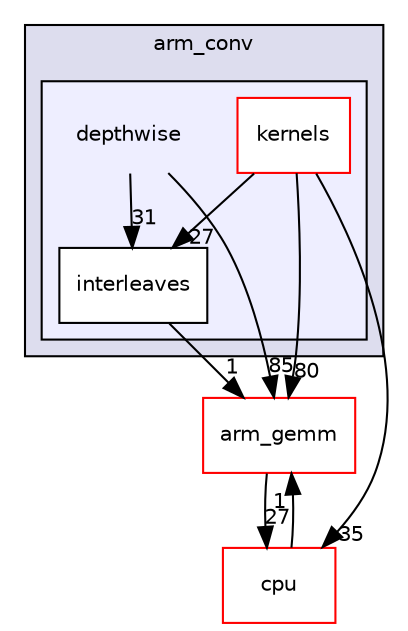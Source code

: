 digraph "src/core/NEON/kernels/arm_conv/depthwise" {
  compound=true
  node [ fontsize="10", fontname="Helvetica"];
  edge [ labelfontsize="10", labelfontname="Helvetica"];
  subgraph clusterdir_ea98ae4f30fbc97db6231c6535bdb2d9 {
    graph [ bgcolor="#ddddee", pencolor="black", label="arm_conv" fontname="Helvetica", fontsize="10", URL="dir_ea98ae4f30fbc97db6231c6535bdb2d9.xhtml"]
  subgraph clusterdir_abb214ad2a926c78a0f27cabc6cb4a00 {
    graph [ bgcolor="#eeeeff", pencolor="black", label="" URL="dir_abb214ad2a926c78a0f27cabc6cb4a00.xhtml"];
    dir_abb214ad2a926c78a0f27cabc6cb4a00 [shape=plaintext label="depthwise"];
  dir_b7f97eccce2eea27364902fe679cf4c6 [shape=box label="interleaves" fillcolor="white" style="filled" URL="dir_b7f97eccce2eea27364902fe679cf4c6.xhtml"];
  dir_032f7aa13c62ebf44c0c8538051c1ee7 [shape=box label="kernels" fillcolor="white" style="filled" color="red" URL="dir_032f7aa13c62ebf44c0c8538051c1ee7.xhtml"];
  }
  }
  dir_2c61f424fd391396db977702a2beee9a [shape=box label="cpu" fillcolor="white" style="filled" color="red" URL="dir_2c61f424fd391396db977702a2beee9a.xhtml"];
  dir_9847dd9cb7a28e46201717fa7336cf62 [shape=box label="arm_gemm" fillcolor="white" style="filled" color="red" URL="dir_9847dd9cb7a28e46201717fa7336cf62.xhtml"];
  dir_b7f97eccce2eea27364902fe679cf4c6->dir_9847dd9cb7a28e46201717fa7336cf62 [headlabel="1", labeldistance=1.5 headhref="dir_000104_000233.xhtml"];
  dir_2c61f424fd391396db977702a2beee9a->dir_9847dd9cb7a28e46201717fa7336cf62 [headlabel="1", labeldistance=1.5 headhref="dir_000373_000233.xhtml"];
  dir_032f7aa13c62ebf44c0c8538051c1ee7->dir_2c61f424fd391396db977702a2beee9a [headlabel="35", labeldistance=1.5 headhref="dir_000105_000373.xhtml"];
  dir_032f7aa13c62ebf44c0c8538051c1ee7->dir_9847dd9cb7a28e46201717fa7336cf62 [headlabel="80", labeldistance=1.5 headhref="dir_000105_000233.xhtml"];
  dir_032f7aa13c62ebf44c0c8538051c1ee7->dir_b7f97eccce2eea27364902fe679cf4c6 [headlabel="27", labeldistance=1.5 headhref="dir_000105_000104.xhtml"];
  dir_abb214ad2a926c78a0f27cabc6cb4a00->dir_9847dd9cb7a28e46201717fa7336cf62 [headlabel="85", labeldistance=1.5 headhref="dir_000102_000233.xhtml"];
  dir_abb214ad2a926c78a0f27cabc6cb4a00->dir_b7f97eccce2eea27364902fe679cf4c6 [headlabel="31", labeldistance=1.5 headhref="dir_000102_000104.xhtml"];
  dir_9847dd9cb7a28e46201717fa7336cf62->dir_2c61f424fd391396db977702a2beee9a [headlabel="27", labeldistance=1.5 headhref="dir_000233_000373.xhtml"];
}
